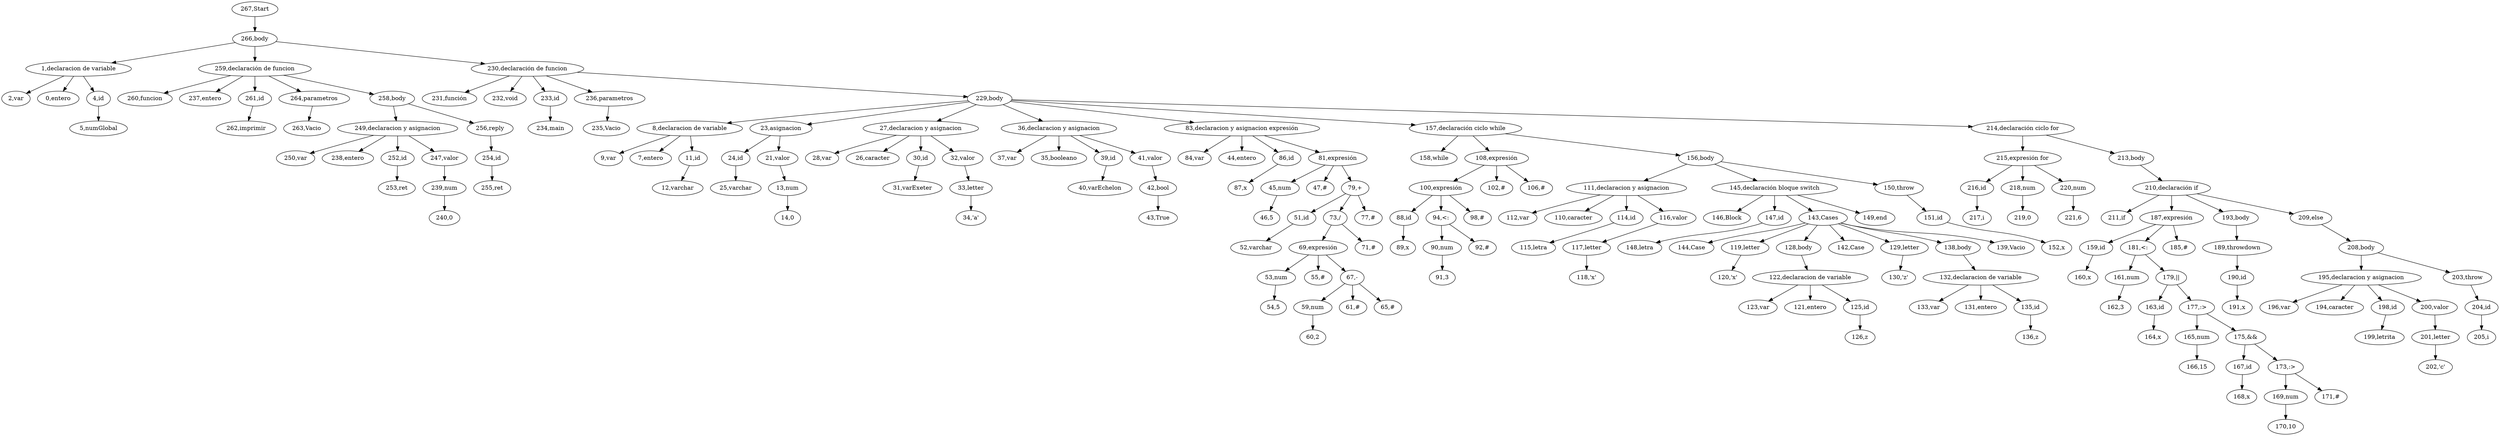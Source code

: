 digraph {
"267,Start" -> "266,body";
"266,body" -> "1,declaracion de variable";
"1,declaracion de variable" -> "2,var";
"1,declaracion de variable" -> "0,entero";
"1,declaracion de variable" -> "4,id";
"4,id" -> "5,numGlobal";
"266,body" -> "259,declaración de funcion";
"259,declaración de funcion" -> "260,funcion";
"259,declaración de funcion" -> "237,entero";
"259,declaración de funcion" -> "261,id";
"261,id" -> "262,imprimir";
"259,declaración de funcion" -> "264,parametros";
"264,parametros" -> "263,Vacio";
"259,declaración de funcion" -> "258,body";
"258,body" -> "249,declaracion y asignacion";
"249,declaracion y asignacion" -> "250,var";
"249,declaracion y asignacion" -> "238,entero";
"249,declaracion y asignacion" -> "252,id";
"252,id" -> "253,ret";
"249,declaracion y asignacion" -> "247,valor";
"247,valor" -> "239,num";
"239,num" -> "240,0";
"258,body" -> "256,reply";
"256,reply" -> "254,id";
"254,id" -> "255,ret";
"266,body" -> "230,declaración de funcion";
"230,declaración de funcion" -> "231,función";
"230,declaración de funcion" -> "232,void";
"230,declaración de funcion" -> "233,id";
"233,id" -> "234,main";
"230,declaración de funcion" -> "236,parametros";
"236,parametros" -> "235,Vacio";
"230,declaración de funcion" -> "229,body";
"229,body" -> "8,declaracion de variable";
"8,declaracion de variable" -> "9,var";
"8,declaracion de variable" -> "7,entero";
"8,declaracion de variable" -> "11,id";
"11,id" -> "12,varchar";
"229,body" -> "23,asignacion";
"23,asignacion" -> "24,id";
"24,id" -> "25,varchar";
"23,asignacion" -> "21,valor";
"21,valor" -> "13,num";
"13,num" -> "14,0";
"229,body" -> "27,declaracion y asignacion";
"27,declaracion y asignacion" -> "28,var";
"27,declaracion y asignacion" -> "26,caracter";
"27,declaracion y asignacion" -> "30,id";
"30,id" -> "31,varExeter";
"27,declaracion y asignacion" -> "32,valor";
"32,valor" -> "33,letter";
"33,letter" -> "34,'a'";
"229,body" -> "36,declaracion y asignacion";
"36,declaracion y asignacion" -> "37,var";
"36,declaracion y asignacion" -> "35,booleano";
"36,declaracion y asignacion" -> "39,id";
"39,id" -> "40,varEchelon";
"36,declaracion y asignacion" -> "41,valor";
"41,valor" -> "42,bool";
"42,bool" -> "43,True";
"229,body" -> "83,declaracion y asignacion expresión";
"83,declaracion y asignacion expresión" -> "84,var";
"83,declaracion y asignacion expresión" -> "44,entero";
"83,declaracion y asignacion expresión" -> "86,id";
"86,id" -> "87,x";
"83,declaracion y asignacion expresión" -> "81,expresión";
"81,expresión" -> "45,num";
"45,num" -> "46,5";
"81,expresión" -> "47,#";
"81,expresión" -> "79,+";
"79,+" -> "51,id";
"51,id" -> "52,varchar";
"79,+" -> "73,/";
"73,/" -> "69,expresión";
"69,expresión" -> "53,num";
"53,num" -> "54,5";
"69,expresión" -> "55,#";
"69,expresión" -> "67,-";
"67,-" -> "59,num";
"59,num" -> "60,2";
"67,-" -> "61,#";
"67,-" -> "65,#";
"73,/" -> "71,#";
"79,+" -> "77,#";
"229,body" -> "157,declaración ciclo while";
"157,declaración ciclo while" -> "158,while";
"157,declaración ciclo while" -> "108,expresión";
"108,expresión" -> "100,expresión";
"100,expresión" -> "88,id";
"88,id" -> "89,x";
"100,expresión" -> "94,<:";
"94,<:" -> "90,num";
"90,num" -> "91,3";
"94,<:" -> "92,#";
"100,expresión" -> "98,#";
"108,expresión" -> "102,#";
"108,expresión" -> "106,#";
"157,declaración ciclo while" -> "156,body";
"156,body" -> "111,declaracion y asignacion";
"111,declaracion y asignacion" -> "112,var";
"111,declaracion y asignacion" -> "110,caracter";
"111,declaracion y asignacion" -> "114,id";
"114,id" -> "115,letra";
"111,declaracion y asignacion" -> "116,valor";
"116,valor" -> "117,letter";
"117,letter" -> "118,'x'";
"156,body" -> "145,declaración bloque switch";
"145,declaración bloque switch" -> "146,Block";
"145,declaración bloque switch" -> "147,id";
"147,id" -> "148,letra";
"145,declaración bloque switch" -> "143,Cases";
"143,Cases" -> "144,Case";
"143,Cases" -> "119,letter";
"119,letter" -> "120,'x'";
"143,Cases" -> "128,body";
"128,body" -> "122,declaracion de variable";
"122,declaracion de variable" -> "123,var";
"122,declaracion de variable" -> "121,entero";
"122,declaracion de variable" -> "125,id";
"125,id" -> "126,z";
"143,Cases" -> "142,Case";
"143,Cases" -> "129,letter";
"129,letter" -> "130,'z'";
"143,Cases" -> "138,body";
"138,body" -> "132,declaracion de variable";
"132,declaracion de variable" -> "133,var";
"132,declaracion de variable" -> "131,entero";
"132,declaracion de variable" -> "135,id";
"135,id" -> "136,z";
"143,Cases" -> "139,Vacio";
"145,declaración bloque switch" -> "149,end";
"156,body" -> "150,throw";
"150,throw" -> "151,id";
"151,id" -> "152,x";
"229,body" -> "214,declaración ciclo for";
"214,declaración ciclo for" -> "215,expresión for";
"215,expresión for" -> "216,id";
"216,id" -> "217,i";
"215,expresión for" -> "218,num";
"218,num" -> "219,0";
"215,expresión for" -> "220,num";
"220,num" -> "221,6";
"214,declaración ciclo for" -> "213,body";
"213,body" -> "210,declaración if";
"210,declaración if" -> "211,if";
"210,declaración if" -> "187,expresión";
"187,expresión" -> "159,id";
"159,id" -> "160,x";
"187,expresión" -> "181,<:";
"181,<:" -> "161,num";
"161,num" -> "162,3";
"181,<:" -> "179,||";
"179,||" -> "163,id";
"163,id" -> "164,x";
"179,||" -> "177,:>";
"177,:>" -> "165,num";
"165,num" -> "166,15";
"177,:>" -> "175,&&";
"175,&&" -> "167,id";
"167,id" -> "168,x";
"175,&&" -> "173,:>";
"173,:>" -> "169,num";
"169,num" -> "170,10";
"173,:>" -> "171,#";
"187,expresión" -> "185,#";
"210,declaración if" -> "193,body";
"193,body" -> "189,throwdown";
"189,throwdown" -> "190,id";
"190,id" -> "191,x";
"210,declaración if" -> "209,else";
"209,else" -> "208,body";
"208,body" -> "195,declaracion y asignacion";
"195,declaracion y asignacion" -> "196,var";
"195,declaracion y asignacion" -> "194,caracter";
"195,declaracion y asignacion" -> "198,id";
"198,id" -> "199,letrita";
"195,declaracion y asignacion" -> "200,valor";
"200,valor" -> "201,letter";
"201,letter" -> "202,'c'";
"208,body" -> "203,throw";
"203,throw" -> "204,id";
"204,id" -> "205,i";

}